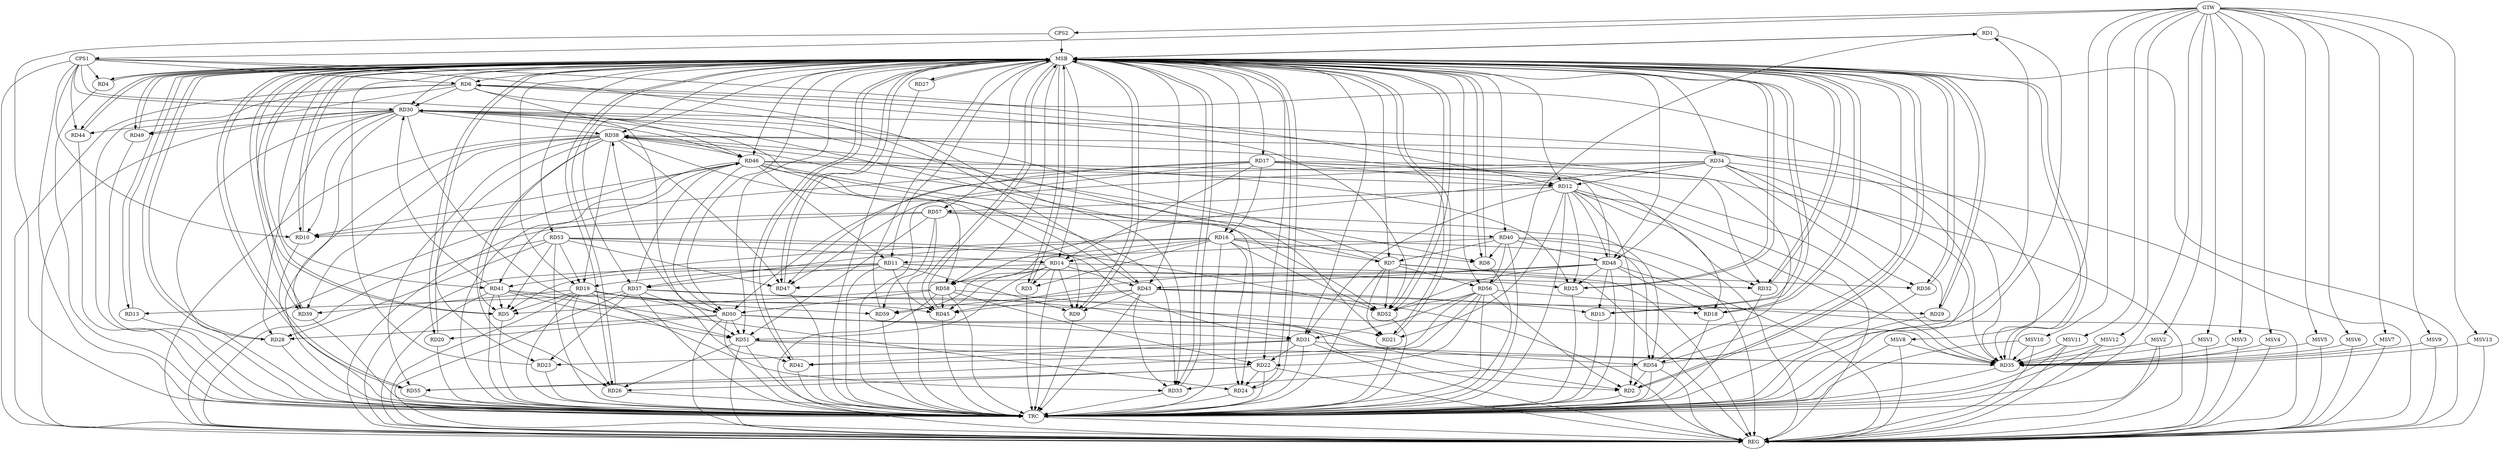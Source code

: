strict digraph G {
  RD1 [ label="RD1" ];
  RD2 [ label="RD2" ];
  RD3 [ label="RD3" ];
  RD4 [ label="RD4" ];
  RD5 [ label="RD5" ];
  RD6 [ label="RD6" ];
  RD7 [ label="RD7" ];
  RD8 [ label="RD8" ];
  RD9 [ label="RD9" ];
  RD10 [ label="RD10" ];
  RD11 [ label="RD11" ];
  RD12 [ label="RD12" ];
  RD13 [ label="RD13" ];
  RD14 [ label="RD14" ];
  RD15 [ label="RD15" ];
  RD16 [ label="RD16" ];
  RD17 [ label="RD17" ];
  RD18 [ label="RD18" ];
  RD19 [ label="RD19" ];
  RD20 [ label="RD20" ];
  RD21 [ label="RD21" ];
  RD22 [ label="RD22" ];
  RD23 [ label="RD23" ];
  RD24 [ label="RD24" ];
  RD25 [ label="RD25" ];
  RD26 [ label="RD26" ];
  RD27 [ label="RD27" ];
  RD28 [ label="RD28" ];
  RD29 [ label="RD29" ];
  RD30 [ label="RD30" ];
  RD31 [ label="RD31" ];
  RD32 [ label="RD32" ];
  RD33 [ label="RD33" ];
  RD34 [ label="RD34" ];
  RD35 [ label="RD35" ];
  RD36 [ label="RD36" ];
  RD37 [ label="RD37" ];
  RD38 [ label="RD38" ];
  RD39 [ label="RD39" ];
  RD40 [ label="RD40" ];
  RD41 [ label="RD41" ];
  RD42 [ label="RD42" ];
  RD43 [ label="RD43" ];
  RD44 [ label="RD44" ];
  RD45 [ label="RD45" ];
  RD46 [ label="RD46" ];
  RD47 [ label="RD47" ];
  RD48 [ label="RD48" ];
  RD49 [ label="RD49" ];
  RD50 [ label="RD50" ];
  RD51 [ label="RD51" ];
  RD52 [ label="RD52" ];
  RD53 [ label="RD53" ];
  RD54 [ label="RD54" ];
  RD55 [ label="RD55" ];
  RD56 [ label="RD56" ];
  RD57 [ label="RD57" ];
  RD58 [ label="RD58" ];
  RD59 [ label="RD59" ];
  CPS1 [ label="CPS1" ];
  CPS2 [ label="CPS2" ];
  GTW [ label="GTW" ];
  REG [ label="REG" ];
  MSB [ label="MSB" ];
  TRC [ label="TRC" ];
  MSV1 [ label="MSV1" ];
  MSV2 [ label="MSV2" ];
  MSV3 [ label="MSV3" ];
  MSV4 [ label="MSV4" ];
  MSV5 [ label="MSV5" ];
  MSV6 [ label="MSV6" ];
  MSV7 [ label="MSV7" ];
  MSV8 [ label="MSV8" ];
  MSV9 [ label="MSV9" ];
  MSV10 [ label="MSV10" ];
  MSV11 [ label="MSV11" ];
  MSV12 [ label="MSV12" ];
  MSV13 [ label="MSV13" ];
  RD54 -> RD1;
  RD56 -> RD1;
  RD12 -> RD2;
  RD37 -> RD2;
  RD54 -> RD2;
  RD56 -> RD2;
  RD58 -> RD2;
  RD14 -> RD3;
  RD16 -> RD3;
  RD14 -> RD5;
  RD19 -> RD5;
  RD38 -> RD5;
  RD41 -> RD5;
  RD53 -> RD5;
  RD58 -> RD5;
  RD6 -> RD30;
  RD6 -> RD35;
  RD6 -> RD43;
  RD6 -> RD49;
  RD6 -> RD51;
  RD6 -> RD52;
  RD54 -> RD6;
  RD16 -> RD7;
  RD7 -> RD21;
  RD7 -> RD30;
  RD7 -> RD36;
  RD7 -> RD38;
  RD40 -> RD7;
  RD7 -> RD52;
  RD7 -> RD56;
  RD16 -> RD8;
  RD38 -> RD8;
  RD40 -> RD8;
  RD11 -> RD9;
  RD14 -> RD9;
  RD43 -> RD9;
  RD46 -> RD9;
  RD17 -> RD10;
  RD30 -> RD10;
  RD46 -> RD10;
  RD57 -> RD10;
  RD11 -> RD19;
  RD11 -> RD25;
  RD11 -> RD32;
  RD11 -> RD37;
  RD40 -> RD11;
  RD11 -> RD45;
  RD46 -> RD11;
  RD17 -> RD12;
  RD12 -> RD21;
  RD12 -> RD25;
  RD12 -> RD31;
  RD12 -> RD32;
  RD34 -> RD12;
  RD12 -> RD35;
  RD46 -> RD12;
  RD12 -> RD48;
  RD12 -> RD57;
  RD37 -> RD13;
  RD16 -> RD14;
  RD17 -> RD14;
  RD14 -> RD43;
  RD14 -> RD45;
  RD14 -> RD51;
  RD53 -> RD14;
  RD14 -> RD59;
  RD43 -> RD15;
  RD48 -> RD15;
  RD17 -> RD16;
  RD16 -> RD24;
  RD16 -> RD37;
  RD16 -> RD41;
  RD16 -> RD52;
  RD16 -> RD58;
  RD17 -> RD18;
  RD17 -> RD32;
  RD17 -> RD47;
  RD43 -> RD18;
  RD48 -> RD18;
  RD19 -> RD26;
  RD19 -> RD33;
  RD38 -> RD19;
  RD19 -> RD39;
  RD19 -> RD45;
  RD19 -> RD50;
  RD53 -> RD19;
  RD19 -> RD59;
  RD50 -> RD20;
  RD30 -> RD21;
  RD50 -> RD21;
  RD22 -> RD24;
  RD22 -> RD26;
  RD31 -> RD22;
  RD51 -> RD22;
  RD22 -> RD55;
  RD56 -> RD22;
  RD58 -> RD22;
  RD31 -> RD23;
  RD37 -> RD23;
  RD38 -> RD23;
  RD30 -> RD24;
  RD41 -> RD24;
  RD38 -> RD25;
  RD48 -> RD25;
  RD38 -> RD26;
  RD51 -> RD26;
  RD30 -> RD28;
  RD50 -> RD28;
  RD53 -> RD28;
  RD34 -> RD29;
  RD37 -> RD29;
  RD30 -> RD35;
  RD30 -> RD38;
  RD30 -> RD39;
  RD41 -> RD30;
  RD43 -> RD30;
  RD30 -> RD44;
  RD30 -> RD46;
  RD30 -> RD49;
  RD30 -> RD51;
  RD31 -> RD42;
  RD50 -> RD31;
  RD53 -> RD31;
  RD31 -> RD54;
  RD56 -> RD31;
  RD43 -> RD33;
  RD46 -> RD33;
  RD54 -> RD33;
  RD34 -> RD36;
  RD34 -> RD47;
  RD34 -> RD48;
  RD34 -> RD50;
  RD34 -> RD58;
  RD38 -> RD35;
  RD41 -> RD35;
  RD46 -> RD35;
  RD50 -> RD35;
  RD51 -> RD35;
  RD37 -> RD42;
  RD37 -> RD46;
  RD38 -> RD39;
  RD38 -> RD46;
  RD38 -> RD47;
  RD48 -> RD38;
  RD50 -> RD38;
  RD38 -> RD55;
  RD38 -> RD58;
  RD40 -> RD48;
  RD40 -> RD54;
  RD40 -> RD56;
  RD57 -> RD40;
  RD46 -> RD41;
  RD41 -> RD51;
  RD56 -> RD42;
  RD43 -> RD45;
  RD48 -> RD43;
  RD43 -> RD59;
  RD48 -> RD45;
  RD58 -> RD45;
  RD46 -> RD50;
  RD46 -> RD52;
  RD48 -> RD47;
  RD53 -> RD47;
  RD48 -> RD52;
  RD50 -> RD51;
  RD58 -> RD50;
  RD57 -> RD51;
  RD53 -> RD52;
  RD56 -> RD52;
  RD57 -> RD54;
  RD56 -> RD55;
  RD57 -> RD59;
  CPS1 -> RD10;
  CPS1 -> RD33;
  CPS1 -> RD4;
  CPS1 -> RD6;
  CPS1 -> RD44;
  CPS1 -> RD30;
  CPS1 -> RD46;
  CPS1 -> RD12;
  GTW -> CPS1;
  GTW -> CPS2;
  RD6 -> REG;
  RD7 -> REG;
  RD11 -> REG;
  RD12 -> REG;
  RD14 -> REG;
  RD16 -> REG;
  RD17 -> REG;
  RD19 -> REG;
  RD22 -> REG;
  RD30 -> REG;
  RD31 -> REG;
  RD34 -> REG;
  RD37 -> REG;
  RD38 -> REG;
  RD40 -> REG;
  RD41 -> REG;
  RD43 -> REG;
  RD46 -> REG;
  RD48 -> REG;
  RD50 -> REG;
  RD51 -> REG;
  RD53 -> REG;
  RD54 -> REG;
  RD56 -> REG;
  RD57 -> REG;
  RD58 -> REG;
  CPS1 -> REG;
  RD1 -> MSB;
  MSB -> RD7;
  MSB -> RD11;
  MSB -> RD46;
  MSB -> RD53;
  MSB -> REG;
  RD2 -> MSB;
  MSB -> RD14;
  MSB -> RD26;
  MSB -> RD27;
  RD3 -> MSB;
  MSB -> RD19;
  MSB -> RD24;
  MSB -> RD38;
  MSB -> RD49;
  RD4 -> MSB;
  MSB -> RD3;
  MSB -> RD8;
  MSB -> RD31;
  MSB -> RD42;
  RD5 -> MSB;
  MSB -> RD6;
  MSB -> RD16;
  MSB -> RD41;
  MSB -> RD43;
  MSB -> RD44;
  MSB -> RD50;
  RD8 -> MSB;
  MSB -> RD9;
  MSB -> RD29;
  RD9 -> MSB;
  MSB -> RD35;
  MSB -> RD36;
  MSB -> RD40;
  MSB -> RD45;
  MSB -> RD52;
  MSB -> RD57;
  RD10 -> MSB;
  MSB -> RD1;
  MSB -> RD54;
  RD13 -> MSB;
  MSB -> RD5;
  MSB -> RD48;
  MSB -> RD56;
  RD15 -> MSB;
  MSB -> RD4;
  MSB -> RD20;
  MSB -> RD21;
  MSB -> RD33;
  MSB -> RD55;
  RD18 -> MSB;
  MSB -> RD17;
  MSB -> RD39;
  RD20 -> MSB;
  MSB -> RD30;
  MSB -> RD37;
  RD21 -> MSB;
  MSB -> RD10;
  RD23 -> MSB;
  MSB -> RD18;
  MSB -> RD34;
  MSB -> RD51;
  RD24 -> MSB;
  RD25 -> MSB;
  RD26 -> MSB;
  MSB -> RD15;
  MSB -> RD32;
  RD27 -> MSB;
  RD28 -> MSB;
  MSB -> RD25;
  MSB -> RD47;
  RD29 -> MSB;
  MSB -> RD13;
  RD32 -> MSB;
  MSB -> RD28;
  RD33 -> MSB;
  MSB -> RD2;
  MSB -> RD12;
  MSB -> RD58;
  RD35 -> MSB;
  RD36 -> MSB;
  RD39 -> MSB;
  RD42 -> MSB;
  RD44 -> MSB;
  RD45 -> MSB;
  RD47 -> MSB;
  RD49 -> MSB;
  RD52 -> MSB;
  MSB -> RD22;
  RD55 -> MSB;
  RD59 -> MSB;
  CPS2 -> MSB;
  RD1 -> TRC;
  RD2 -> TRC;
  RD3 -> TRC;
  RD4 -> TRC;
  RD5 -> TRC;
  RD6 -> TRC;
  RD7 -> TRC;
  RD8 -> TRC;
  RD9 -> TRC;
  RD10 -> TRC;
  RD11 -> TRC;
  RD12 -> TRC;
  RD13 -> TRC;
  RD14 -> TRC;
  RD15 -> TRC;
  RD16 -> TRC;
  RD17 -> TRC;
  RD18 -> TRC;
  RD19 -> TRC;
  RD20 -> TRC;
  RD21 -> TRC;
  RD22 -> TRC;
  RD23 -> TRC;
  RD24 -> TRC;
  RD25 -> TRC;
  RD26 -> TRC;
  RD27 -> TRC;
  RD28 -> TRC;
  RD29 -> TRC;
  RD30 -> TRC;
  RD31 -> TRC;
  RD32 -> TRC;
  RD33 -> TRC;
  RD34 -> TRC;
  RD35 -> TRC;
  RD36 -> TRC;
  RD37 -> TRC;
  RD38 -> TRC;
  RD39 -> TRC;
  RD40 -> TRC;
  RD41 -> TRC;
  RD42 -> TRC;
  RD43 -> TRC;
  RD44 -> TRC;
  RD45 -> TRC;
  RD46 -> TRC;
  RD47 -> TRC;
  RD48 -> TRC;
  RD49 -> TRC;
  RD50 -> TRC;
  RD51 -> TRC;
  RD52 -> TRC;
  RD53 -> TRC;
  RD54 -> TRC;
  RD55 -> TRC;
  RD56 -> TRC;
  RD57 -> TRC;
  RD58 -> TRC;
  RD59 -> TRC;
  CPS1 -> TRC;
  CPS2 -> TRC;
  GTW -> TRC;
  TRC -> REG;
  MSV1 -> RD35;
  MSV2 -> RD35;
  MSV3 -> RD35;
  MSV4 -> RD35;
  GTW -> MSV1;
  MSV1 -> REG;
  GTW -> MSV2;
  MSV2 -> REG;
  MSV2 -> TRC;
  GTW -> MSV3;
  MSV3 -> REG;
  GTW -> MSV4;
  MSV4 -> REG;
  MSV5 -> RD35;
  MSV6 -> RD35;
  MSV7 -> RD35;
  GTW -> MSV5;
  MSV5 -> REG;
  GTW -> MSV6;
  MSV6 -> REG;
  GTW -> MSV7;
  MSV7 -> REG;
  MSV8 -> RD35;
  MSV9 -> RD35;
  MSV10 -> RD35;
  GTW -> MSV8;
  MSV8 -> REG;
  MSV8 -> TRC;
  GTW -> MSV9;
  MSV9 -> REG;
  GTW -> MSV10;
  MSV10 -> REG;
  MSV10 -> TRC;
  MSV11 -> RD35;
  MSV12 -> RD35;
  GTW -> MSV11;
  MSV11 -> REG;
  MSV11 -> TRC;
  GTW -> MSV12;
  MSV12 -> REG;
  MSV12 -> TRC;
  MSV13 -> RD35;
  GTW -> MSV13;
  MSV13 -> REG;
}
